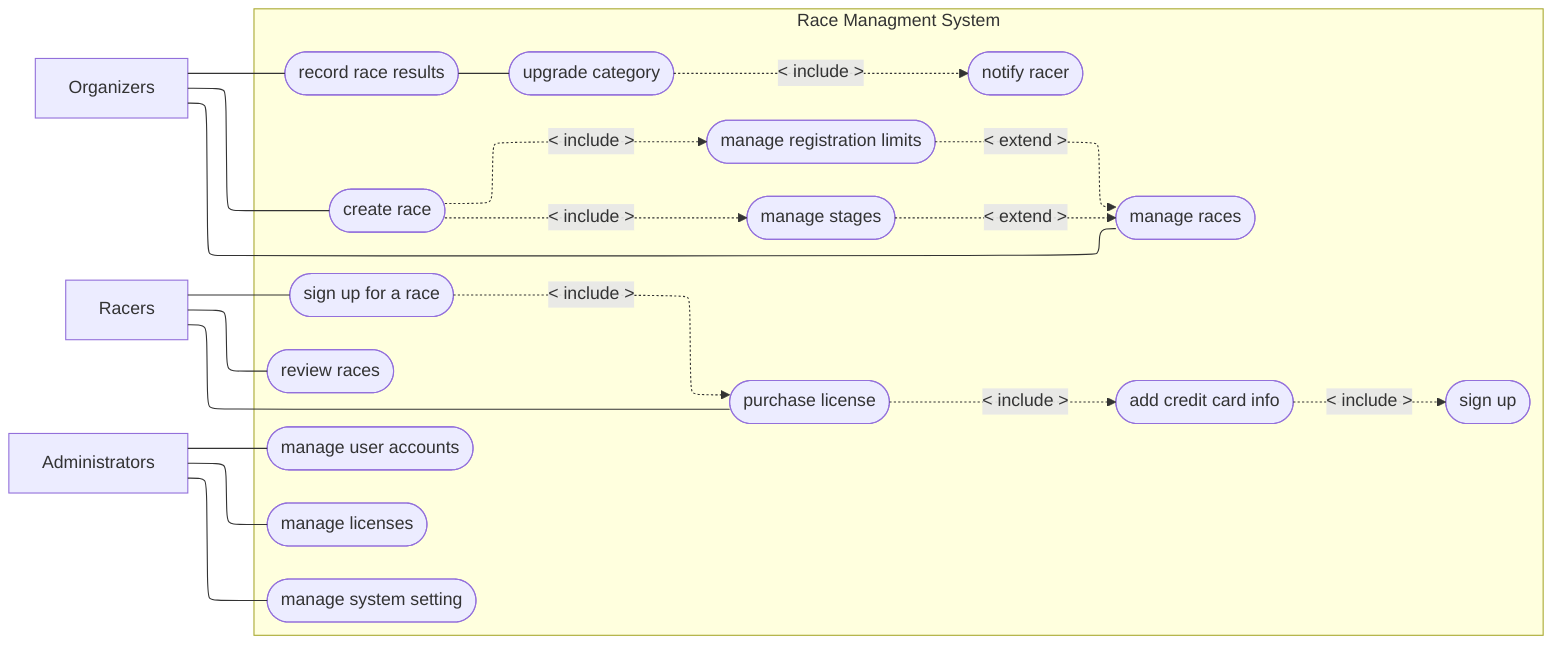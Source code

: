 ---
config:
  layout: elk
---
flowchart LR
 subgraph RMS["Race Managment System"]
    direction LR
        createRace(["create race"])
        manageRaces(["manage races"])
        manageStages(["manage stages"])
        manageRegistrationLimits(["manage registration limits"])
        raceSignUp(["sign up for a race"])
        purchaseLicense(["purchase license"])
        reviewRaces(["review races"])
        manageUsers(["manage user accounts"])
        manageLicenses(["manage licenses"])
        manageSystem(["manage system setting"])
        addCreditCard([add credit card info])
        signUp([sign up])
        upgradeCategory([upgrade category])
        recordResults([record race results])
        notifyRacer([notify racer])
  end
    Organizers["Organizers"] --- createRace & manageRaces & recordResults
    Racers["Racers"] --- raceSignUp & purchaseLicense & reviewRaces
    Administrators["Administrators"] --- manageUsers & manageLicenses & manageSystem
    createRace -. &lt; include &gt; .-> manageStages & manageRegistrationLimits
    manageStages -. &lt; extend &gt; .-> manageRaces
    manageRegistrationLimits -. &lt; extend &gt; .-> manageRaces
    raceSignUp -. &lt; include &gt; .-> purchaseLicense
    purchaseLicense -. &lt; include &gt; .-> addCreditCard
    addCreditCard -. &lt; include &gt; .-> signUp
    recordResults --- upgradeCategory
    upgradeCategory -. &lt; include &gt; .-> notifyRacer